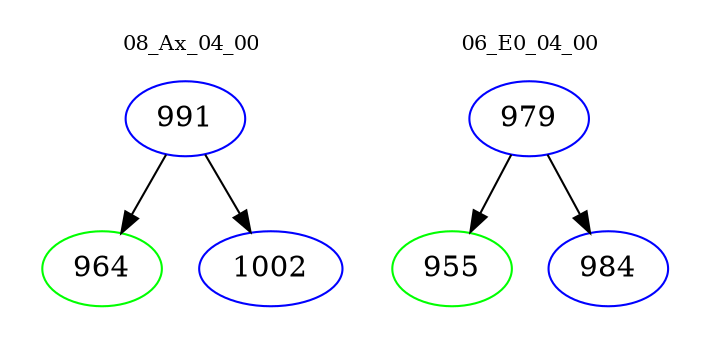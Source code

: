 digraph{
subgraph cluster_0 {
color = white
label = "08_Ax_04_00";
fontsize=10;
T0_991 [label="991", color="blue"]
T0_991 -> T0_964 [color="black"]
T0_964 [label="964", color="green"]
T0_991 -> T0_1002 [color="black"]
T0_1002 [label="1002", color="blue"]
}
subgraph cluster_1 {
color = white
label = "06_E0_04_00";
fontsize=10;
T1_979 [label="979", color="blue"]
T1_979 -> T1_955 [color="black"]
T1_955 [label="955", color="green"]
T1_979 -> T1_984 [color="black"]
T1_984 [label="984", color="blue"]
}
}
